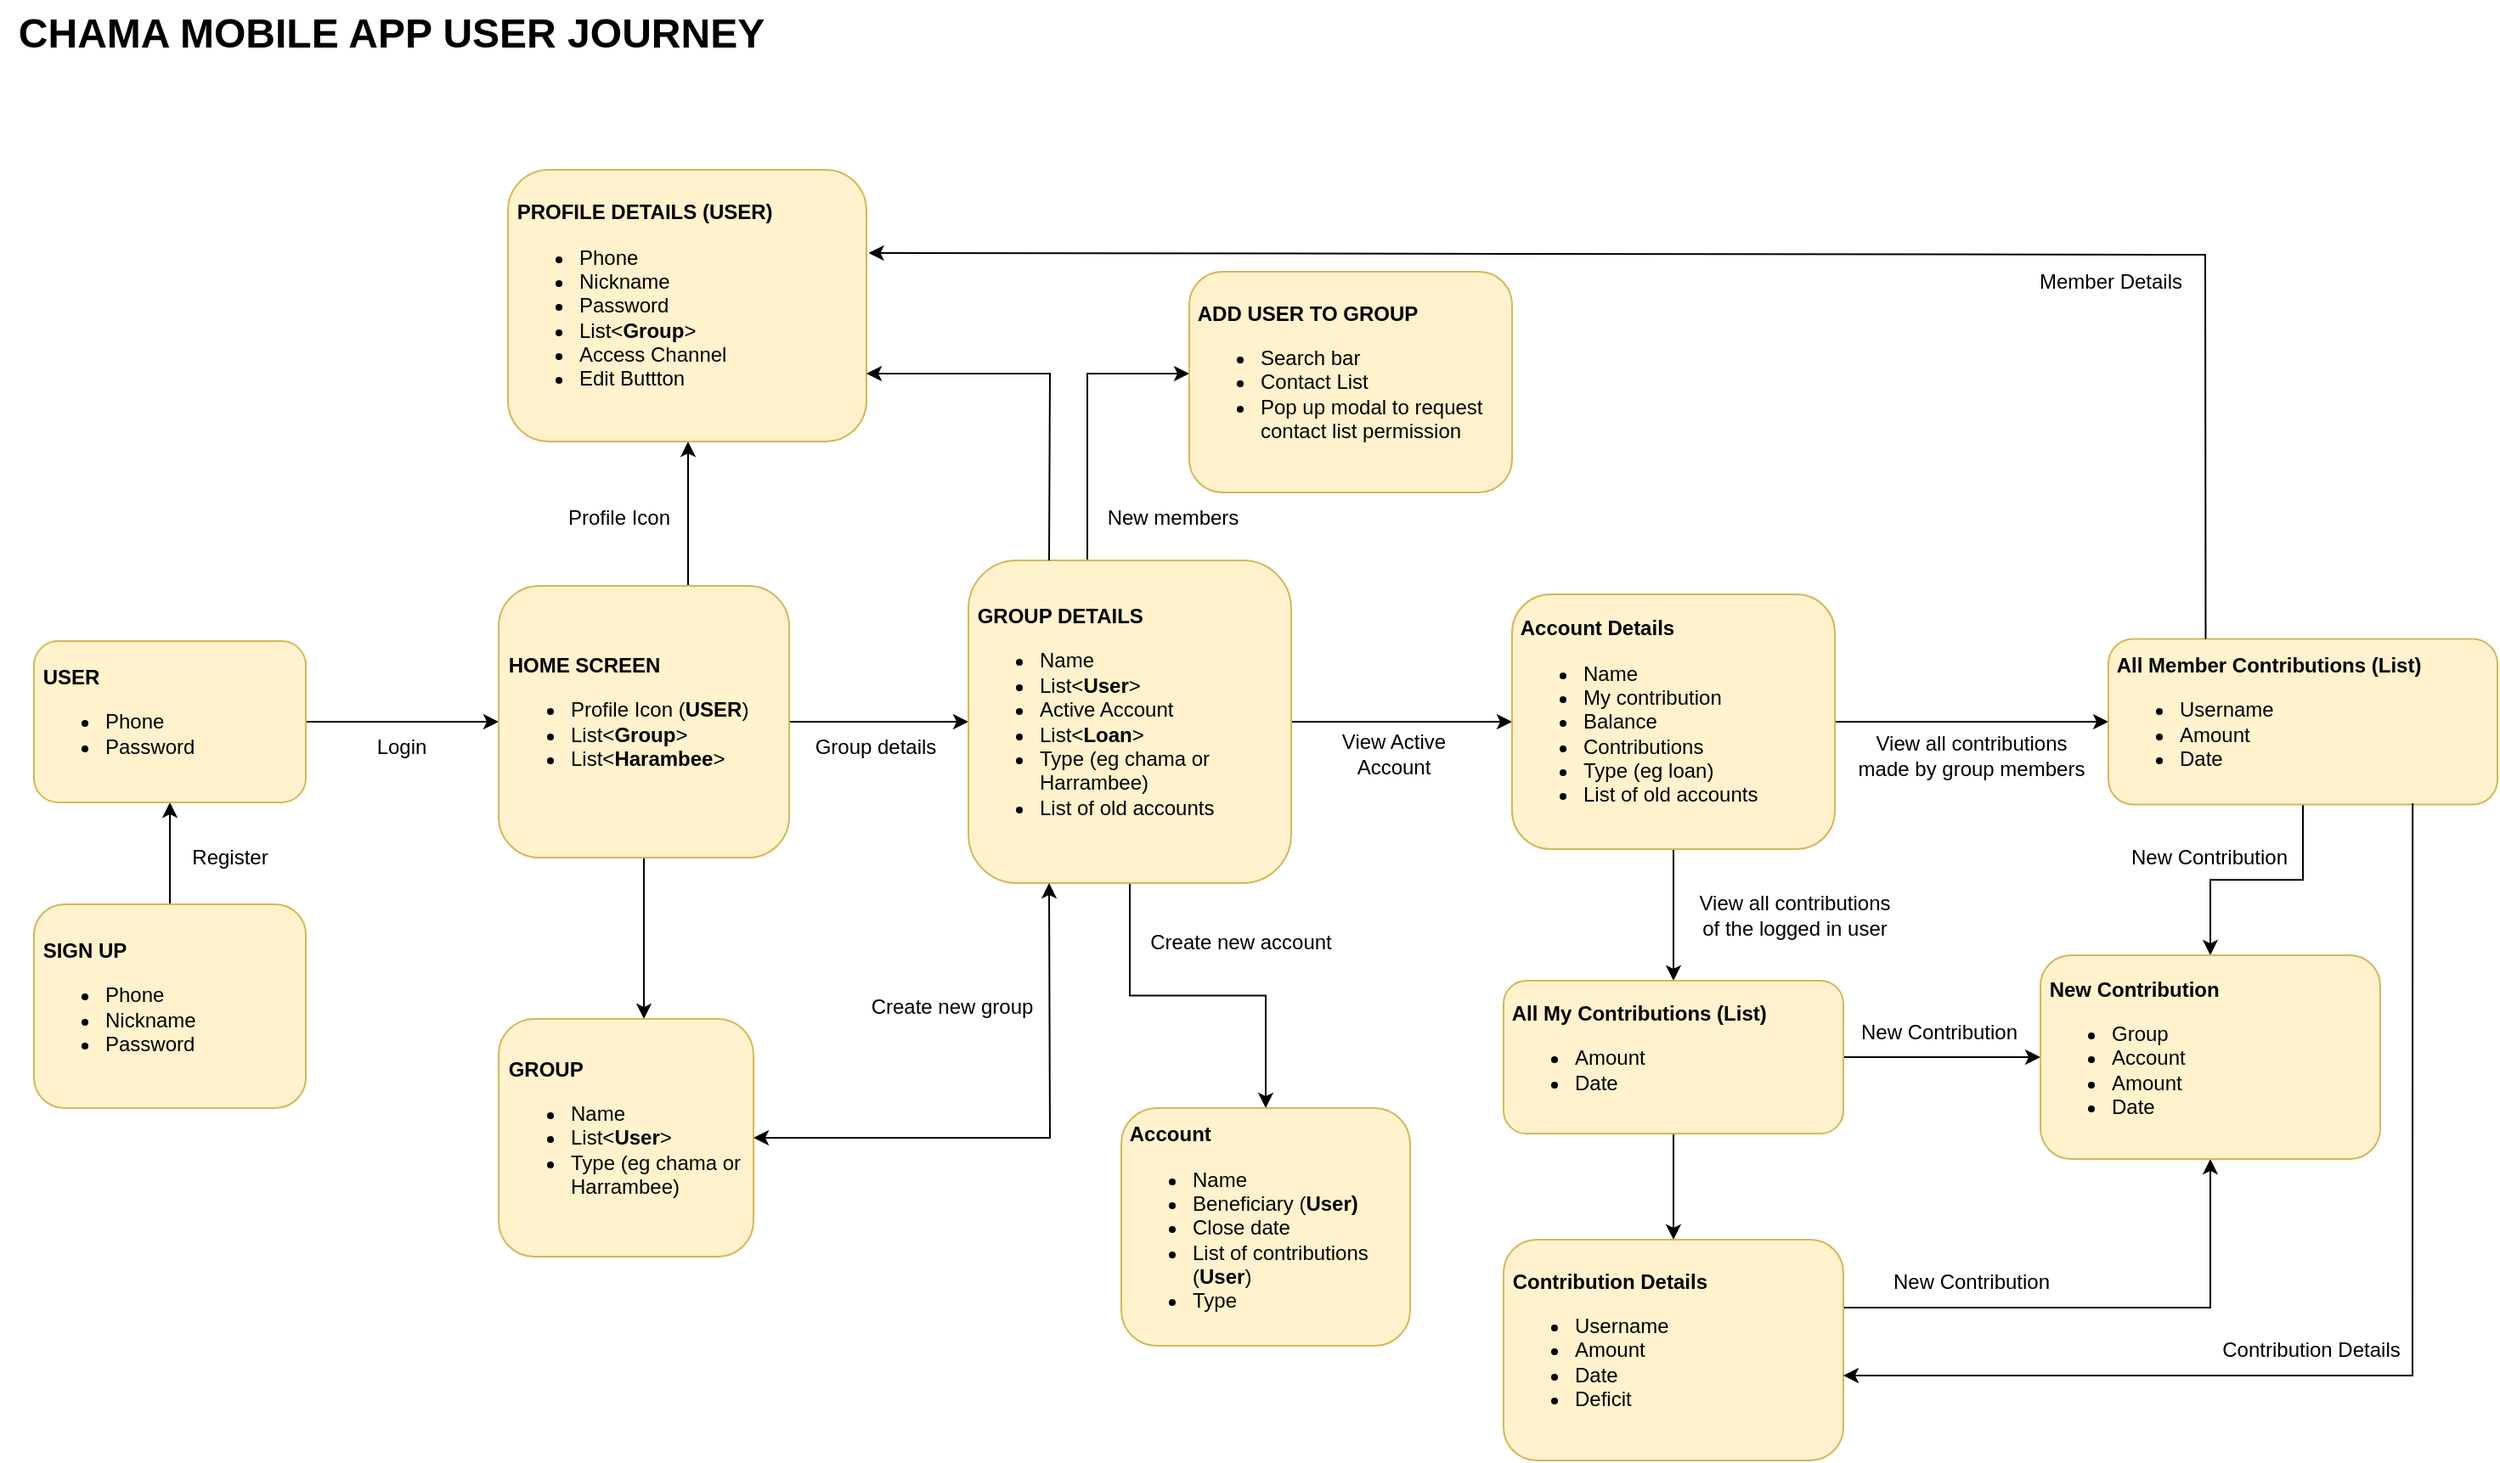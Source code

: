 <mxfile version="20.6.0" type="github">
  <diagram id="2BV5uHt9QHshFsC0gMmc" name="Page-1">
    <mxGraphModel dx="1185" dy="1939" grid="1" gridSize="10" guides="1" tooltips="1" connect="1" arrows="1" fold="1" page="1" pageScale="1" pageWidth="827" pageHeight="1169" math="0" shadow="0">
      <root>
        <mxCell id="0" />
        <mxCell id="1" parent="0" />
        <mxCell id="yJLdBiX0lWPD7A1_0H__-3" value="" style="edgeStyle=orthogonalEdgeStyle;rounded=0;orthogonalLoop=1;jettySize=auto;html=1;" edge="1" parent="1" source="yJLdBiX0lWPD7A1_0H__-1" target="yJLdBiX0lWPD7A1_0H__-2">
          <mxGeometry relative="1" as="geometry" />
        </mxCell>
        <mxCell id="yJLdBiX0lWPD7A1_0H__-24" value="" style="edgeStyle=orthogonalEdgeStyle;rounded=0;orthogonalLoop=1;jettySize=auto;html=1;fontSize=18;entryX=0.5;entryY=1;entryDx=0;entryDy=0;exitX=0.5;exitY=0;exitDx=0;exitDy=0;" edge="1" parent="1" source="yJLdBiX0lWPD7A1_0H__-23" target="yJLdBiX0lWPD7A1_0H__-1">
          <mxGeometry relative="1" as="geometry">
            <mxPoint x="140" y="522.5" as="sourcePoint" />
            <mxPoint x="90" y="472.5" as="targetPoint" />
          </mxGeometry>
        </mxCell>
        <mxCell id="yJLdBiX0lWPD7A1_0H__-1" value="&lt;blockquote style=&quot;margin: 0 0 0 40px; border: none; padding: 0px;&quot;&gt;&lt;/blockquote&gt;&lt;blockquote style=&quot;margin: 0 0 0 40px; border: none; padding: 0px;&quot;&gt;&lt;/blockquote&gt;&lt;b&gt;&lt;span style=&quot;white-space: pre;&quot;&gt;	&lt;/span&gt;USER&lt;br&gt;&lt;/b&gt;&lt;ul&gt;&lt;li&gt;Phone&lt;br&gt;&lt;/li&gt;&lt;li&gt;Password&lt;/li&gt;&lt;/ul&gt;&lt;blockquote style=&quot;margin: 0 0 0 40px; border: none; padding: 0px;&quot;&gt;&lt;/blockquote&gt;&lt;blockquote style=&quot;margin: 0 0 0 40px; border: none; padding: 0px;&quot;&gt;&lt;/blockquote&gt;&lt;blockquote style=&quot;margin: 0 0 0 40px; border: none; padding: 0px;&quot;&gt;&lt;/blockquote&gt;&lt;blockquote style=&quot;margin: 0 0 0 40px; border: none; padding: 0px;&quot;&gt;&lt;/blockquote&gt;" style="rounded=1;whiteSpace=wrap;html=1;align=left;fillColor=#fff2cc;strokeColor=#d6b656;" vertex="1" parent="1">
          <mxGeometry x="60" y="277.5" width="160" height="95" as="geometry" />
        </mxCell>
        <mxCell id="yJLdBiX0lWPD7A1_0H__-8" value="" style="edgeStyle=orthogonalEdgeStyle;rounded=0;orthogonalLoop=1;jettySize=auto;html=1;fontSize=18;" edge="1" parent="1" source="yJLdBiX0lWPD7A1_0H__-2" target="yJLdBiX0lWPD7A1_0H__-7">
          <mxGeometry relative="1" as="geometry" />
        </mxCell>
        <mxCell id="yJLdBiX0lWPD7A1_0H__-11" value="" style="edgeStyle=orthogonalEdgeStyle;rounded=0;orthogonalLoop=1;jettySize=auto;html=1;fontSize=18;" edge="1" parent="1" source="yJLdBiX0lWPD7A1_0H__-2" target="yJLdBiX0lWPD7A1_0H__-10">
          <mxGeometry relative="1" as="geometry">
            <Array as="points">
              <mxPoint x="410" y="500" />
              <mxPoint x="410" y="500" />
            </Array>
          </mxGeometry>
        </mxCell>
        <mxCell id="yJLdBiX0lWPD7A1_0H__-28" value="" style="edgeStyle=orthogonalEdgeStyle;rounded=0;orthogonalLoop=1;jettySize=auto;html=1;fontSize=18;" edge="1" parent="1" source="yJLdBiX0lWPD7A1_0H__-2" target="yJLdBiX0lWPD7A1_0H__-27">
          <mxGeometry relative="1" as="geometry">
            <Array as="points">
              <mxPoint x="445" y="220" />
              <mxPoint x="445" y="220" />
            </Array>
          </mxGeometry>
        </mxCell>
        <mxCell id="yJLdBiX0lWPD7A1_0H__-2" value="&lt;b&gt;&lt;span style=&quot;white-space: pre;&quot;&gt;	&lt;/span&gt;HOME SCREEN&lt;/b&gt;&lt;br&gt;&lt;ul&gt;&lt;li&gt;Profile Icon (&lt;b&gt;USER&lt;/b&gt;)&lt;br&gt;&lt;/li&gt;&lt;li&gt;List&amp;lt;&lt;b&gt;Group&lt;/b&gt;&amp;gt;&lt;br&gt;&lt;/li&gt;&lt;li&gt;List&amp;lt;&lt;b&gt;Harambee&lt;/b&gt;&amp;gt;&lt;br&gt;&lt;/li&gt;&lt;/ul&gt;" style="whiteSpace=wrap;html=1;align=left;rounded=1;fillColor=#fff2cc;strokeColor=#d6b656;" vertex="1" parent="1">
          <mxGeometry x="333.5" y="245" width="171" height="160" as="geometry" />
        </mxCell>
        <mxCell id="yJLdBiX0lWPD7A1_0H__-5" value="Login" style="text;html=1;resizable=0;autosize=1;align=center;verticalAlign=middle;points=[];fillColor=none;strokeColor=none;rounded=0;" vertex="1" parent="1">
          <mxGeometry x="251" y="324.5" width="50" height="30" as="geometry" />
        </mxCell>
        <mxCell id="yJLdBiX0lWPD7A1_0H__-6" value="&lt;b&gt;&lt;font style=&quot;font-size: 24px;&quot;&gt;CHAMA MOBILE APP USER JOURNEY&lt;/font&gt;&lt;/b&gt;" style="text;html=1;resizable=0;autosize=1;align=center;verticalAlign=middle;points=[];fillColor=none;strokeColor=none;rounded=0;" vertex="1" parent="1">
          <mxGeometry x="40" y="-100" width="460" height="40" as="geometry" />
        </mxCell>
        <mxCell id="yJLdBiX0lWPD7A1_0H__-14" value="" style="edgeStyle=orthogonalEdgeStyle;rounded=0;orthogonalLoop=1;jettySize=auto;html=1;fontSize=18;" edge="1" parent="1" source="yJLdBiX0lWPD7A1_0H__-7" target="yJLdBiX0lWPD7A1_0H__-13">
          <mxGeometry relative="1" as="geometry" />
        </mxCell>
        <mxCell id="yJLdBiX0lWPD7A1_0H__-20" value="" style="edgeStyle=orthogonalEdgeStyle;rounded=0;orthogonalLoop=1;jettySize=auto;html=1;fontSize=18;" edge="1" parent="1" source="yJLdBiX0lWPD7A1_0H__-7" target="yJLdBiX0lWPD7A1_0H__-19">
          <mxGeometry relative="1" as="geometry">
            <Array as="points">
              <mxPoint x="680" y="120" />
            </Array>
          </mxGeometry>
        </mxCell>
        <mxCell id="yJLdBiX0lWPD7A1_0H__-32" value="" style="edgeStyle=orthogonalEdgeStyle;rounded=0;orthogonalLoop=1;jettySize=auto;html=1;fontSize=18;" edge="1" parent="1" source="yJLdBiX0lWPD7A1_0H__-7" target="yJLdBiX0lWPD7A1_0H__-31">
          <mxGeometry relative="1" as="geometry" />
        </mxCell>
        <mxCell id="yJLdBiX0lWPD7A1_0H__-7" value="&lt;b&gt;&lt;span style=&quot;white-space: pre;&quot;&gt;	&lt;/span&gt;GROUP DETAILS&lt;/b&gt;&lt;br&gt;&lt;ul&gt;&lt;li&gt;Name&lt;br&gt;&lt;/li&gt;&lt;li&gt;List&amp;lt;&lt;b&gt;User&lt;/b&gt;&amp;gt;&amp;nbsp;&lt;br&gt;&lt;/li&gt;&lt;li&gt;Active Account&lt;br&gt;&lt;/li&gt;&lt;li&gt;List&amp;lt;&lt;b&gt;Loan&lt;/b&gt;&amp;gt;&lt;br&gt;&lt;/li&gt;&lt;li&gt;Type (eg chama or Harrambee)&lt;br&gt;&lt;/li&gt;&lt;li&gt;List of old accounts&lt;/li&gt;&lt;/ul&gt;" style="whiteSpace=wrap;html=1;align=left;rounded=1;fillColor=#fff2cc;strokeColor=#d6b656;" vertex="1" parent="1">
          <mxGeometry x="610" y="230" width="190" height="190" as="geometry" />
        </mxCell>
        <mxCell id="yJLdBiX0lWPD7A1_0H__-9" value="Group details" style="text;html=1;resizable=0;autosize=1;align=center;verticalAlign=middle;points=[];fillColor=none;strokeColor=none;rounded=0;" vertex="1" parent="1">
          <mxGeometry x="510" y="324.5" width="90" height="30" as="geometry" />
        </mxCell>
        <mxCell id="yJLdBiX0lWPD7A1_0H__-10" value="&lt;b&gt;&lt;span style=&quot;white-space: pre;&quot;&gt;	&lt;/span&gt;GROUP&lt;/b&gt;&lt;br&gt;&lt;ul&gt;&lt;li&gt;Name&lt;br&gt;&lt;/li&gt;&lt;li&gt;List&amp;lt;&lt;b&gt;User&lt;/b&gt;&amp;gt;&amp;nbsp;&lt;/li&gt;&lt;li&gt;Type (eg chama or Harrambee)&lt;br&gt;&lt;/li&gt;&lt;/ul&gt;" style="whiteSpace=wrap;html=1;align=left;rounded=1;fillColor=#fff2cc;strokeColor=#d6b656;" vertex="1" parent="1">
          <mxGeometry x="333.5" y="500" width="150" height="140" as="geometry" />
        </mxCell>
        <mxCell id="yJLdBiX0lWPD7A1_0H__-12" value="Create new group" style="text;html=1;resizable=0;autosize=1;align=center;verticalAlign=middle;points=[];fillColor=none;strokeColor=none;rounded=0;" vertex="1" parent="1">
          <mxGeometry x="540" y="477.5" width="120" height="30" as="geometry" />
        </mxCell>
        <mxCell id="yJLdBiX0lWPD7A1_0H__-13" value="&lt;b&gt;&lt;span style=&quot;white-space: pre;&quot;&gt;	Account&lt;/span&gt;&lt;/b&gt;&lt;br&gt;&lt;ul&gt;&lt;li&gt;Name&lt;br&gt;&lt;/li&gt;&lt;li&gt;Beneficiary (&lt;b&gt;User)&lt;/b&gt;&amp;nbsp;&lt;/li&gt;&lt;li&gt;Close date&lt;/li&gt;&lt;li&gt;List of contributions (&lt;b&gt;User&lt;/b&gt;)&lt;/li&gt;&lt;li&gt;Type&lt;/li&gt;&lt;/ul&gt;" style="whiteSpace=wrap;html=1;align=left;rounded=1;fillColor=#fff2cc;strokeColor=#d6b656;" vertex="1" parent="1">
          <mxGeometry x="700" y="552.5" width="170" height="140" as="geometry" />
        </mxCell>
        <mxCell id="yJLdBiX0lWPD7A1_0H__-15" value="Create new account" style="text;html=1;resizable=0;autosize=1;align=center;verticalAlign=middle;points=[];fillColor=none;strokeColor=none;rounded=0;" vertex="1" parent="1">
          <mxGeometry x="705" y="439.5" width="130" height="30" as="geometry" />
        </mxCell>
        <mxCell id="yJLdBiX0lWPD7A1_0H__-19" value="&lt;b&gt;&lt;span style=&quot;white-space: pre;&quot;&gt;	ADD USER TO GROUP&lt;br&gt;&lt;/span&gt;&lt;/b&gt;&lt;ul&gt;&lt;li&gt;Search bar&lt;/li&gt;&lt;li&gt;Contact List&amp;nbsp;&lt;br&gt;&lt;/li&gt;&lt;li&gt;Pop up modal to request contact list permission&lt;/li&gt;&lt;/ul&gt;" style="whiteSpace=wrap;html=1;align=left;rounded=1;fillColor=#fff2cc;strokeColor=#d6b656;" vertex="1" parent="1">
          <mxGeometry x="740" y="60" width="190" height="130" as="geometry" />
        </mxCell>
        <mxCell id="yJLdBiX0lWPD7A1_0H__-21" value="New members" style="text;html=1;resizable=0;autosize=1;align=center;verticalAlign=middle;points=[];fillColor=none;strokeColor=none;rounded=0;" vertex="1" parent="1">
          <mxGeometry x="680" y="190" width="100" height="30" as="geometry" />
        </mxCell>
        <mxCell id="yJLdBiX0lWPD7A1_0H__-23" value="&lt;blockquote style=&quot;margin: 0 0 0 40px; border: none; padding: 0px;&quot;&gt;&lt;/blockquote&gt;&lt;blockquote style=&quot;margin: 0 0 0 40px; border: none; padding: 0px;&quot;&gt;&lt;/blockquote&gt;&lt;b&gt;&lt;span style=&quot;white-space: pre;&quot;&gt;	SIGN UP&lt;/span&gt;&lt;br&gt;&lt;/b&gt;&lt;ul&gt;&lt;li&gt;Phone&lt;br&gt;&lt;/li&gt;&lt;li&gt;Nickname&lt;br&gt;&lt;/li&gt;&lt;li&gt;Password&lt;/li&gt;&lt;/ul&gt;&lt;blockquote style=&quot;margin: 0 0 0 40px; border: none; padding: 0px;&quot;&gt;&lt;/blockquote&gt;&lt;blockquote style=&quot;margin: 0 0 0 40px; border: none; padding: 0px;&quot;&gt;&lt;/blockquote&gt;&lt;blockquote style=&quot;margin: 0 0 0 40px; border: none; padding: 0px;&quot;&gt;&lt;/blockquote&gt;&lt;blockquote style=&quot;margin: 0 0 0 40px; border: none; padding: 0px;&quot;&gt;&lt;/blockquote&gt;" style="rounded=1;whiteSpace=wrap;html=1;align=left;fillColor=#fff2cc;strokeColor=#d6b656;" vertex="1" parent="1">
          <mxGeometry x="60" y="432.5" width="160" height="120" as="geometry" />
        </mxCell>
        <mxCell id="yJLdBiX0lWPD7A1_0H__-25" value="Register" style="text;html=1;resizable=0;autosize=1;align=center;verticalAlign=middle;points=[];fillColor=none;strokeColor=none;rounded=0;" vertex="1" parent="1">
          <mxGeometry x="140" y="390" width="70" height="30" as="geometry" />
        </mxCell>
        <mxCell id="yJLdBiX0lWPD7A1_0H__-27" value="&lt;blockquote style=&quot;margin: 0 0 0 40px; border: none; padding: 0px;&quot;&gt;&lt;/blockquote&gt;&lt;blockquote style=&quot;margin: 0 0 0 40px; border: none; padding: 0px;&quot;&gt;&lt;/blockquote&gt;&lt;b&gt;&lt;span style=&quot;white-space: pre;&quot;&gt;	PROFILE DETAILS (USER)&lt;/span&gt;&lt;br&gt;&lt;/b&gt;&lt;ul&gt;&lt;li&gt;Phone&lt;br&gt;&lt;/li&gt;&lt;li&gt;Nickname&lt;br&gt;&lt;/li&gt;&lt;li&gt;Password&lt;/li&gt;&lt;li&gt;List&amp;lt;&lt;b&gt;Group&lt;/b&gt;&amp;gt;&lt;br&gt;&lt;/li&gt;&lt;li&gt;Access Channel&lt;br&gt;&lt;/li&gt;&lt;li&gt;Edit Buttton&lt;/li&gt;&lt;/ul&gt;&lt;blockquote style=&quot;margin: 0 0 0 40px; border: none; padding: 0px;&quot;&gt;&lt;/blockquote&gt;&lt;blockquote style=&quot;margin: 0 0 0 40px; border: none; padding: 0px;&quot;&gt;&lt;/blockquote&gt;&lt;blockquote style=&quot;margin: 0 0 0 40px; border: none; padding: 0px;&quot;&gt;&lt;/blockquote&gt;&lt;blockquote style=&quot;margin: 0 0 0 40px; border: none; padding: 0px;&quot;&gt;&lt;/blockquote&gt;" style="rounded=1;whiteSpace=wrap;html=1;align=left;fillColor=#fff2cc;strokeColor=#d6b656;" vertex="1" parent="1">
          <mxGeometry x="339" width="211" height="160" as="geometry" />
        </mxCell>
        <mxCell id="yJLdBiX0lWPD7A1_0H__-30" value="Profile Icon" style="text;html=1;resizable=0;autosize=1;align=center;verticalAlign=middle;points=[];fillColor=none;strokeColor=none;rounded=0;" vertex="1" parent="1">
          <mxGeometry x="364" y="190" width="80" height="30" as="geometry" />
        </mxCell>
        <mxCell id="yJLdBiX0lWPD7A1_0H__-37" value="" style="edgeStyle=orthogonalEdgeStyle;rounded=0;orthogonalLoop=1;jettySize=auto;html=1;fontSize=18;" edge="1" parent="1" source="yJLdBiX0lWPD7A1_0H__-31" target="yJLdBiX0lWPD7A1_0H__-36">
          <mxGeometry relative="1" as="geometry" />
        </mxCell>
        <mxCell id="yJLdBiX0lWPD7A1_0H__-40" value="" style="edgeStyle=orthogonalEdgeStyle;rounded=0;orthogonalLoop=1;jettySize=auto;html=1;fontSize=18;" edge="1" parent="1" source="yJLdBiX0lWPD7A1_0H__-31" target="yJLdBiX0lWPD7A1_0H__-39">
          <mxGeometry relative="1" as="geometry" />
        </mxCell>
        <mxCell id="yJLdBiX0lWPD7A1_0H__-31" value="&lt;b&gt;&lt;span style=&quot;white-space: pre;&quot;&gt;	Account Details&lt;/span&gt;&lt;/b&gt;&lt;br&gt;&lt;ul&gt;&lt;li&gt;Name&lt;br&gt;&lt;/li&gt;&lt;li&gt;My contribution&lt;/li&gt;&lt;li&gt;Balance&lt;/li&gt;&lt;li&gt;Contributions&amp;nbsp;&lt;/li&gt;&lt;li&gt;Type (eg loan)&lt;br&gt;&lt;/li&gt;&lt;li&gt;List of old accounts&lt;/li&gt;&lt;/ul&gt;" style="whiteSpace=wrap;html=1;align=left;rounded=1;fillColor=#fff2cc;strokeColor=#d6b656;" vertex="1" parent="1">
          <mxGeometry x="930" y="250" width="190" height="150" as="geometry" />
        </mxCell>
        <mxCell id="yJLdBiX0lWPD7A1_0H__-34" value="" style="endArrow=classic;startArrow=classic;html=1;rounded=0;fontSize=18;entryX=0.25;entryY=1;entryDx=0;entryDy=0;" edge="1" parent="1" source="yJLdBiX0lWPD7A1_0H__-10" target="yJLdBiX0lWPD7A1_0H__-7">
          <mxGeometry width="50" height="50" relative="1" as="geometry">
            <mxPoint x="483.5" y="570" as="sourcePoint" />
            <mxPoint x="533.5" y="520" as="targetPoint" />
            <Array as="points">
              <mxPoint x="658" y="570" />
            </Array>
          </mxGeometry>
        </mxCell>
        <mxCell id="yJLdBiX0lWPD7A1_0H__-35" value="View Active &lt;br&gt;Account" style="text;html=1;resizable=0;autosize=1;align=center;verticalAlign=middle;points=[];fillColor=none;strokeColor=none;rounded=0;" vertex="1" parent="1">
          <mxGeometry x="815" y="323.5" width="90" height="40" as="geometry" />
        </mxCell>
        <mxCell id="yJLdBiX0lWPD7A1_0H__-48" style="edgeStyle=orthogonalEdgeStyle;rounded=0;orthogonalLoop=1;jettySize=auto;html=1;entryX=0.5;entryY=0;entryDx=0;entryDy=0;fontSize=18;" edge="1" parent="1" source="yJLdBiX0lWPD7A1_0H__-36" target="yJLdBiX0lWPD7A1_0H__-43">
          <mxGeometry relative="1" as="geometry" />
        </mxCell>
        <mxCell id="yJLdBiX0lWPD7A1_0H__-36" value="&lt;b&gt;&lt;span style=&quot;white-space: pre;&quot;&gt;	All Member Contributions (List)&lt;/span&gt;&lt;/b&gt;&lt;br&gt;&lt;ul&gt;&lt;li&gt;Username&lt;/li&gt;&lt;li&gt;Amount&lt;/li&gt;&lt;li&gt;Date&lt;/li&gt;&lt;/ul&gt;" style="whiteSpace=wrap;html=1;align=left;rounded=1;fillColor=#fff2cc;strokeColor=#d6b656;" vertex="1" parent="1">
          <mxGeometry x="1281" y="276.25" width="229" height="97.5" as="geometry" />
        </mxCell>
        <mxCell id="yJLdBiX0lWPD7A1_0H__-38" value="View all contributions&lt;br&gt;made by group members" style="text;html=1;resizable=0;autosize=1;align=center;verticalAlign=middle;points=[];fillColor=none;strokeColor=none;rounded=0;" vertex="1" parent="1">
          <mxGeometry x="1120" y="324.5" width="160" height="40" as="geometry" />
        </mxCell>
        <mxCell id="yJLdBiX0lWPD7A1_0H__-42" value="" style="edgeStyle=orthogonalEdgeStyle;rounded=0;orthogonalLoop=1;jettySize=auto;html=1;fontSize=18;" edge="1" parent="1" source="yJLdBiX0lWPD7A1_0H__-39" target="yJLdBiX0lWPD7A1_0H__-41">
          <mxGeometry relative="1" as="geometry" />
        </mxCell>
        <mxCell id="yJLdBiX0lWPD7A1_0H__-44" value="" style="edgeStyle=orthogonalEdgeStyle;rounded=0;orthogonalLoop=1;jettySize=auto;html=1;fontSize=18;" edge="1" parent="1" source="yJLdBiX0lWPD7A1_0H__-39" target="yJLdBiX0lWPD7A1_0H__-43">
          <mxGeometry relative="1" as="geometry" />
        </mxCell>
        <mxCell id="yJLdBiX0lWPD7A1_0H__-39" value="&lt;span style=&quot;&quot;&gt;&lt;b&gt;	&lt;span style=&quot;white-space: pre;&quot;&gt;	&lt;/span&gt;All My Contributions (List)&lt;br&gt;&lt;/b&gt;&lt;/span&gt;&lt;ul&gt;&lt;li&gt;Amount&lt;/li&gt;&lt;li&gt;Date&lt;/li&gt;&lt;/ul&gt;" style="whiteSpace=wrap;html=1;align=left;rounded=1;fillColor=#fff2cc;strokeColor=#d6b656;" vertex="1" parent="1">
          <mxGeometry x="925" y="477.5" width="200" height="90" as="geometry" />
        </mxCell>
        <mxCell id="yJLdBiX0lWPD7A1_0H__-45" style="edgeStyle=orthogonalEdgeStyle;rounded=0;orthogonalLoop=1;jettySize=auto;html=1;fontSize=18;" edge="1" parent="1" source="yJLdBiX0lWPD7A1_0H__-41" target="yJLdBiX0lWPD7A1_0H__-43">
          <mxGeometry relative="1" as="geometry">
            <Array as="points">
              <mxPoint x="1341" y="670" />
            </Array>
          </mxGeometry>
        </mxCell>
        <mxCell id="yJLdBiX0lWPD7A1_0H__-41" value="&lt;span style=&quot;&quot;&gt;&lt;b&gt;	&lt;span style=&quot;white-space: pre;&quot;&gt;	Contribution Details&lt;/span&gt;&lt;br&gt;&lt;/b&gt;&lt;/span&gt;&lt;ul&gt;&lt;li&gt;Username&lt;/li&gt;&lt;li&gt;Amount&lt;/li&gt;&lt;li&gt;Date&lt;/li&gt;&lt;li&gt;Deficit&lt;/li&gt;&lt;/ul&gt;" style="whiteSpace=wrap;html=1;align=left;rounded=1;fillColor=#fff2cc;strokeColor=#d6b656;" vertex="1" parent="1">
          <mxGeometry x="925" y="630" width="200" height="130" as="geometry" />
        </mxCell>
        <mxCell id="yJLdBiX0lWPD7A1_0H__-43" value="&lt;span style=&quot;&quot;&gt;&lt;b&gt;	&lt;span style=&quot;white-space: pre;&quot;&gt;	New Contribution&lt;/span&gt;&lt;br&gt;&lt;/b&gt;&lt;/span&gt;&lt;ul&gt;&lt;li&gt;Group&lt;/li&gt;&lt;li&gt;Account&lt;/li&gt;&lt;li&gt;Amount&lt;/li&gt;&lt;li&gt;Date&lt;/li&gt;&lt;/ul&gt;" style="whiteSpace=wrap;html=1;align=left;rounded=1;fillColor=#fff2cc;strokeColor=#d6b656;" vertex="1" parent="1">
          <mxGeometry x="1241" y="462.5" width="200" height="120" as="geometry" />
        </mxCell>
        <mxCell id="yJLdBiX0lWPD7A1_0H__-49" value="New Contribution" style="text;html=1;resizable=0;autosize=1;align=center;verticalAlign=middle;points=[];fillColor=none;strokeColor=none;rounded=0;" vertex="1" parent="1">
          <mxGeometry x="1140" y="640" width="120" height="30" as="geometry" />
        </mxCell>
        <mxCell id="yJLdBiX0lWPD7A1_0H__-50" value="New Contribution" style="text;html=1;resizable=0;autosize=1;align=center;verticalAlign=middle;points=[];fillColor=none;strokeColor=none;rounded=0;" vertex="1" parent="1">
          <mxGeometry x="1121" y="492.5" width="120" height="30" as="geometry" />
        </mxCell>
        <mxCell id="yJLdBiX0lWPD7A1_0H__-51" value="New Contribution" style="text;html=1;resizable=0;autosize=1;align=center;verticalAlign=middle;points=[];fillColor=none;strokeColor=none;rounded=0;" vertex="1" parent="1">
          <mxGeometry x="1280" y="390" width="120" height="30" as="geometry" />
        </mxCell>
        <mxCell id="yJLdBiX0lWPD7A1_0H__-52" value="View all contributions&lt;br&gt;of the logged in user" style="text;html=1;resizable=0;autosize=1;align=center;verticalAlign=middle;points=[];fillColor=none;strokeColor=none;rounded=0;" vertex="1" parent="1">
          <mxGeometry x="1026" y="419" width="140" height="40" as="geometry" />
        </mxCell>
        <mxCell id="yJLdBiX0lWPD7A1_0H__-56" value="" style="endArrow=classic;html=1;rounded=0;fontSize=18;entryX=1;entryY=0.615;entryDx=0;entryDy=0;entryPerimeter=0;exitX=0.782;exitY=0.992;exitDx=0;exitDy=0;exitPerimeter=0;" edge="1" parent="1" source="yJLdBiX0lWPD7A1_0H__-36" target="yJLdBiX0lWPD7A1_0H__-41">
          <mxGeometry width="50" height="50" relative="1" as="geometry">
            <mxPoint x="1460" y="380" as="sourcePoint" />
            <mxPoint x="1200" y="880" as="targetPoint" />
            <Array as="points">
              <mxPoint x="1460" y="710" />
            </Array>
          </mxGeometry>
        </mxCell>
        <mxCell id="yJLdBiX0lWPD7A1_0H__-57" value="" style="endArrow=classic;html=1;rounded=0;fontSize=18;exitX=0.25;exitY=0;exitDx=0;exitDy=0;entryX=1.006;entryY=0.306;entryDx=0;entryDy=0;entryPerimeter=0;" edge="1" parent="1" source="yJLdBiX0lWPD7A1_0H__-36" target="yJLdBiX0lWPD7A1_0H__-27">
          <mxGeometry width="50" height="50" relative="1" as="geometry">
            <mxPoint x="1290" y="100" as="sourcePoint" />
            <mxPoint x="1340" y="50" as="targetPoint" />
            <Array as="points">
              <mxPoint x="1338" y="50" />
            </Array>
          </mxGeometry>
        </mxCell>
        <mxCell id="yJLdBiX0lWPD7A1_0H__-58" value="" style="endArrow=classic;html=1;rounded=0;fontSize=18;entryX=1;entryY=0.75;entryDx=0;entryDy=0;exitX=0.25;exitY=0;exitDx=0;exitDy=0;" edge="1" parent="1" source="yJLdBiX0lWPD7A1_0H__-7" target="yJLdBiX0lWPD7A1_0H__-27">
          <mxGeometry width="50" height="50" relative="1" as="geometry">
            <mxPoint x="580" y="180" as="sourcePoint" />
            <mxPoint x="630" y="130" as="targetPoint" />
            <Array as="points">
              <mxPoint x="658" y="120" />
              <mxPoint x="600" y="120" />
            </Array>
          </mxGeometry>
        </mxCell>
        <mxCell id="yJLdBiX0lWPD7A1_0H__-59" value="Contribution Details" style="text;html=1;resizable=0;autosize=1;align=center;verticalAlign=middle;points=[];fillColor=none;strokeColor=none;rounded=0;" vertex="1" parent="1">
          <mxGeometry x="1335" y="680" width="130" height="30" as="geometry" />
        </mxCell>
        <mxCell id="yJLdBiX0lWPD7A1_0H__-60" value="Member Details" style="text;html=1;resizable=0;autosize=1;align=center;verticalAlign=middle;points=[];fillColor=none;strokeColor=none;rounded=0;" vertex="1" parent="1">
          <mxGeometry x="1227" y="51" width="110" height="30" as="geometry" />
        </mxCell>
      </root>
    </mxGraphModel>
  </diagram>
</mxfile>
